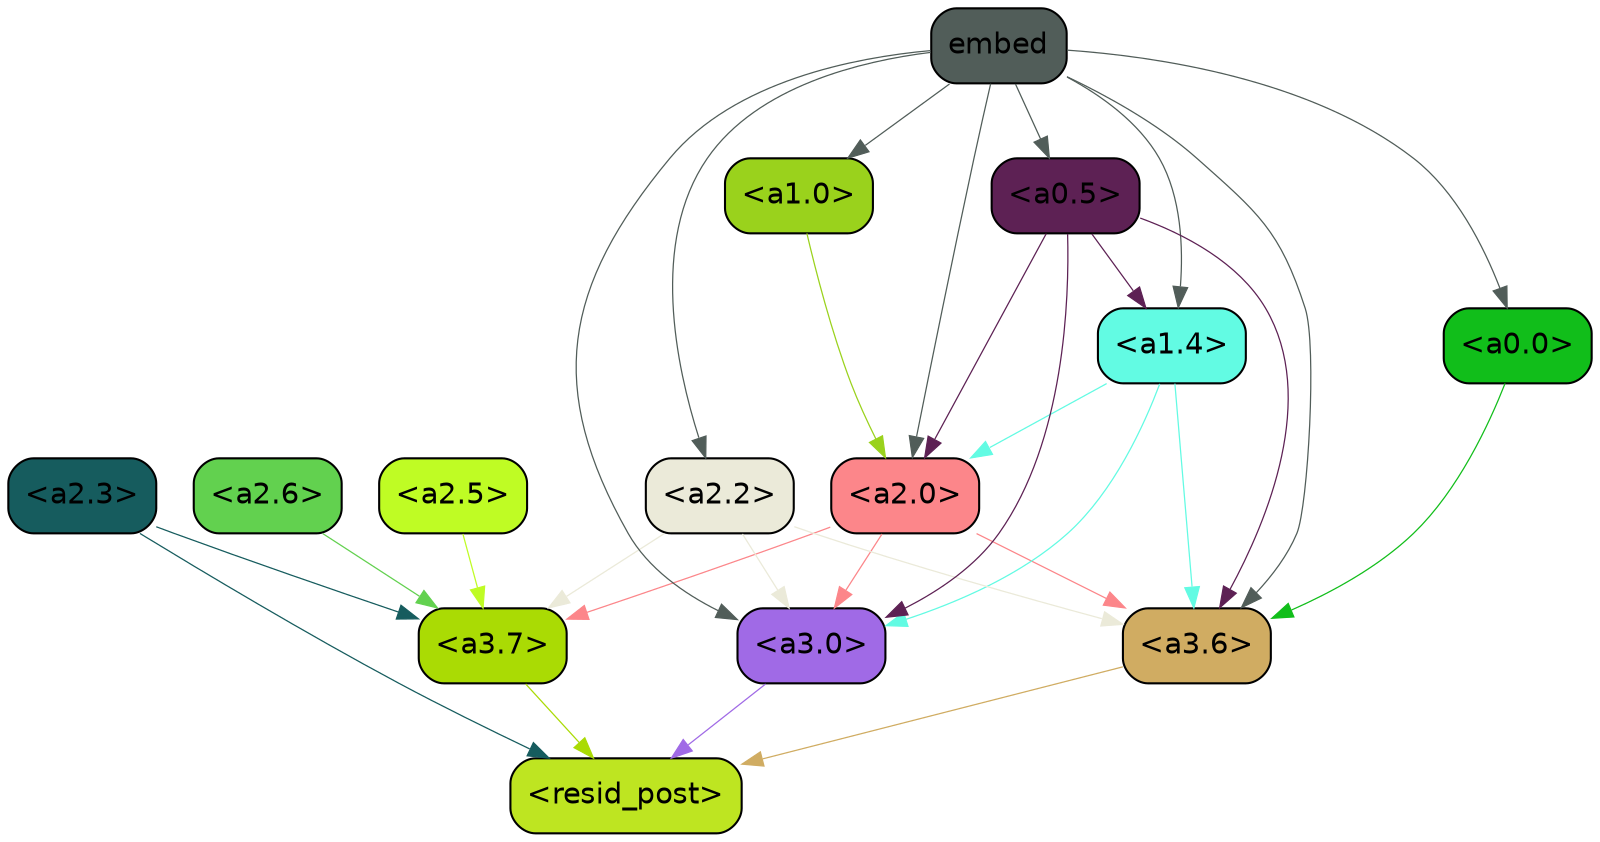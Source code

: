 strict digraph "" {
	graph [bgcolor=transparent,
		layout=dot,
		overlap=false,
		splines=true
	];
	"<a3.7>"	[color=black,
		fillcolor="#aadb04",
		fontname=Helvetica,
		shape=box,
		style="filled, rounded"];
	"<resid_post>"	[color=black,
		fillcolor="#bee521",
		fontname=Helvetica,
		shape=box,
		style="filled, rounded"];
	"<a3.7>" -> "<resid_post>"	[color="#aadb04",
		penwidth=0.6];
	"<a3.6>"	[color=black,
		fillcolor="#d0ac62",
		fontname=Helvetica,
		shape=box,
		style="filled, rounded"];
	"<a3.6>" -> "<resid_post>"	[color="#d0ac62",
		penwidth=0.6];
	"<a3.0>"	[color=black,
		fillcolor="#a06ae6",
		fontname=Helvetica,
		shape=box,
		style="filled, rounded"];
	"<a3.0>" -> "<resid_post>"	[color="#a06ae6",
		penwidth=0.6];
	"<a2.3>"	[color=black,
		fillcolor="#165c5e",
		fontname=Helvetica,
		shape=box,
		style="filled, rounded"];
	"<a2.3>" -> "<a3.7>"	[color="#165c5e",
		penwidth=0.6];
	"<a2.3>" -> "<resid_post>"	[color="#165c5e",
		penwidth=0.6];
	"<a2.0>"	[color=black,
		fillcolor="#fc868a",
		fontname=Helvetica,
		shape=box,
		style="filled, rounded"];
	"<a2.0>" -> "<a3.7>"	[color="#fc868a",
		penwidth=0.6];
	"<a2.0>" -> "<a3.6>"	[color="#fc868a",
		penwidth=0.6];
	"<a2.0>" -> "<a3.0>"	[color="#fc868a",
		penwidth=0.6];
	"<a1.4>"	[color=black,
		fillcolor="#62fbe3",
		fontname=Helvetica,
		shape=box,
		style="filled, rounded"];
	"<a1.4>" -> "<a3.6>"	[color="#62fbe3",
		penwidth=0.6];
	"<a1.4>" -> "<a3.0>"	[color="#62fbe3",
		penwidth=0.6];
	"<a1.4>" -> "<a2.0>"	[color="#62fbe3",
		penwidth=0.6];
	"<a2.6>"	[color=black,
		fillcolor="#62d14f",
		fontname=Helvetica,
		shape=box,
		style="filled, rounded"];
	"<a2.6>" -> "<a3.7>"	[color="#62d14f",
		penwidth=0.6];
	"<a2.5>"	[color=black,
		fillcolor="#bffc24",
		fontname=Helvetica,
		shape=box,
		style="filled, rounded"];
	"<a2.5>" -> "<a3.7>"	[color="#bffc24",
		penwidth=0.6];
	"<a2.2>"	[color=black,
		fillcolor="#ebead9",
		fontname=Helvetica,
		shape=box,
		style="filled, rounded"];
	"<a2.2>" -> "<a3.7>"	[color="#ebead9",
		penwidth=0.6];
	"<a2.2>" -> "<a3.6>"	[color="#ebead9",
		penwidth=0.6];
	"<a2.2>" -> "<a3.0>"	[color="#ebead9",
		penwidth=0.6];
	embed	[color=black,
		fillcolor="#515d59",
		fontname=Helvetica,
		shape=box,
		style="filled, rounded"];
	embed -> "<a3.6>"	[color="#515d59",
		penwidth=0.6];
	embed -> "<a3.0>"	[color="#515d59",
		penwidth=0.6];
	embed -> "<a2.0>"	[color="#515d59",
		penwidth=0.6];
	embed -> "<a1.4>"	[color="#515d59",
		penwidth=0.6];
	embed -> "<a2.2>"	[color="#515d59",
		penwidth=0.6];
	"<a0.5>"	[color=black,
		fillcolor="#5d2154",
		fontname=Helvetica,
		shape=box,
		style="filled, rounded"];
	embed -> "<a0.5>"	[color="#515d59",
		penwidth=0.6];
	"<a0.0>"	[color=black,
		fillcolor="#11be1a",
		fontname=Helvetica,
		shape=box,
		style="filled, rounded"];
	embed -> "<a0.0>"	[color="#515d59",
		penwidth=0.6];
	"<a1.0>"	[color=black,
		fillcolor="#9ad21c",
		fontname=Helvetica,
		shape=box,
		style="filled, rounded"];
	embed -> "<a1.0>"	[color="#515d59",
		penwidth=0.6];
	"<a0.5>" -> "<a3.6>"	[color="#5d2154",
		penwidth=0.6];
	"<a0.5>" -> "<a3.0>"	[color="#5d2154",
		penwidth=0.6];
	"<a0.5>" -> "<a2.0>"	[color="#5d2154",
		penwidth=0.6];
	"<a0.5>" -> "<a1.4>"	[color="#5d2154",
		penwidth=0.6];
	"<a0.0>" -> "<a3.6>"	[color="#11be1a",
		penwidth=0.6];
	"<a1.0>" -> "<a2.0>"	[color="#9ad21c",
		penwidth=0.6];
}
